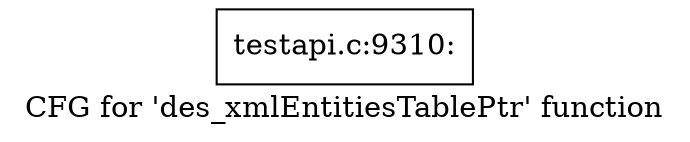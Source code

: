digraph "CFG for 'des_xmlEntitiesTablePtr' function" {
	label="CFG for 'des_xmlEntitiesTablePtr' function";

	Node0x41e9fb0 [shape=record,label="{testapi.c:9310:}"];
}
